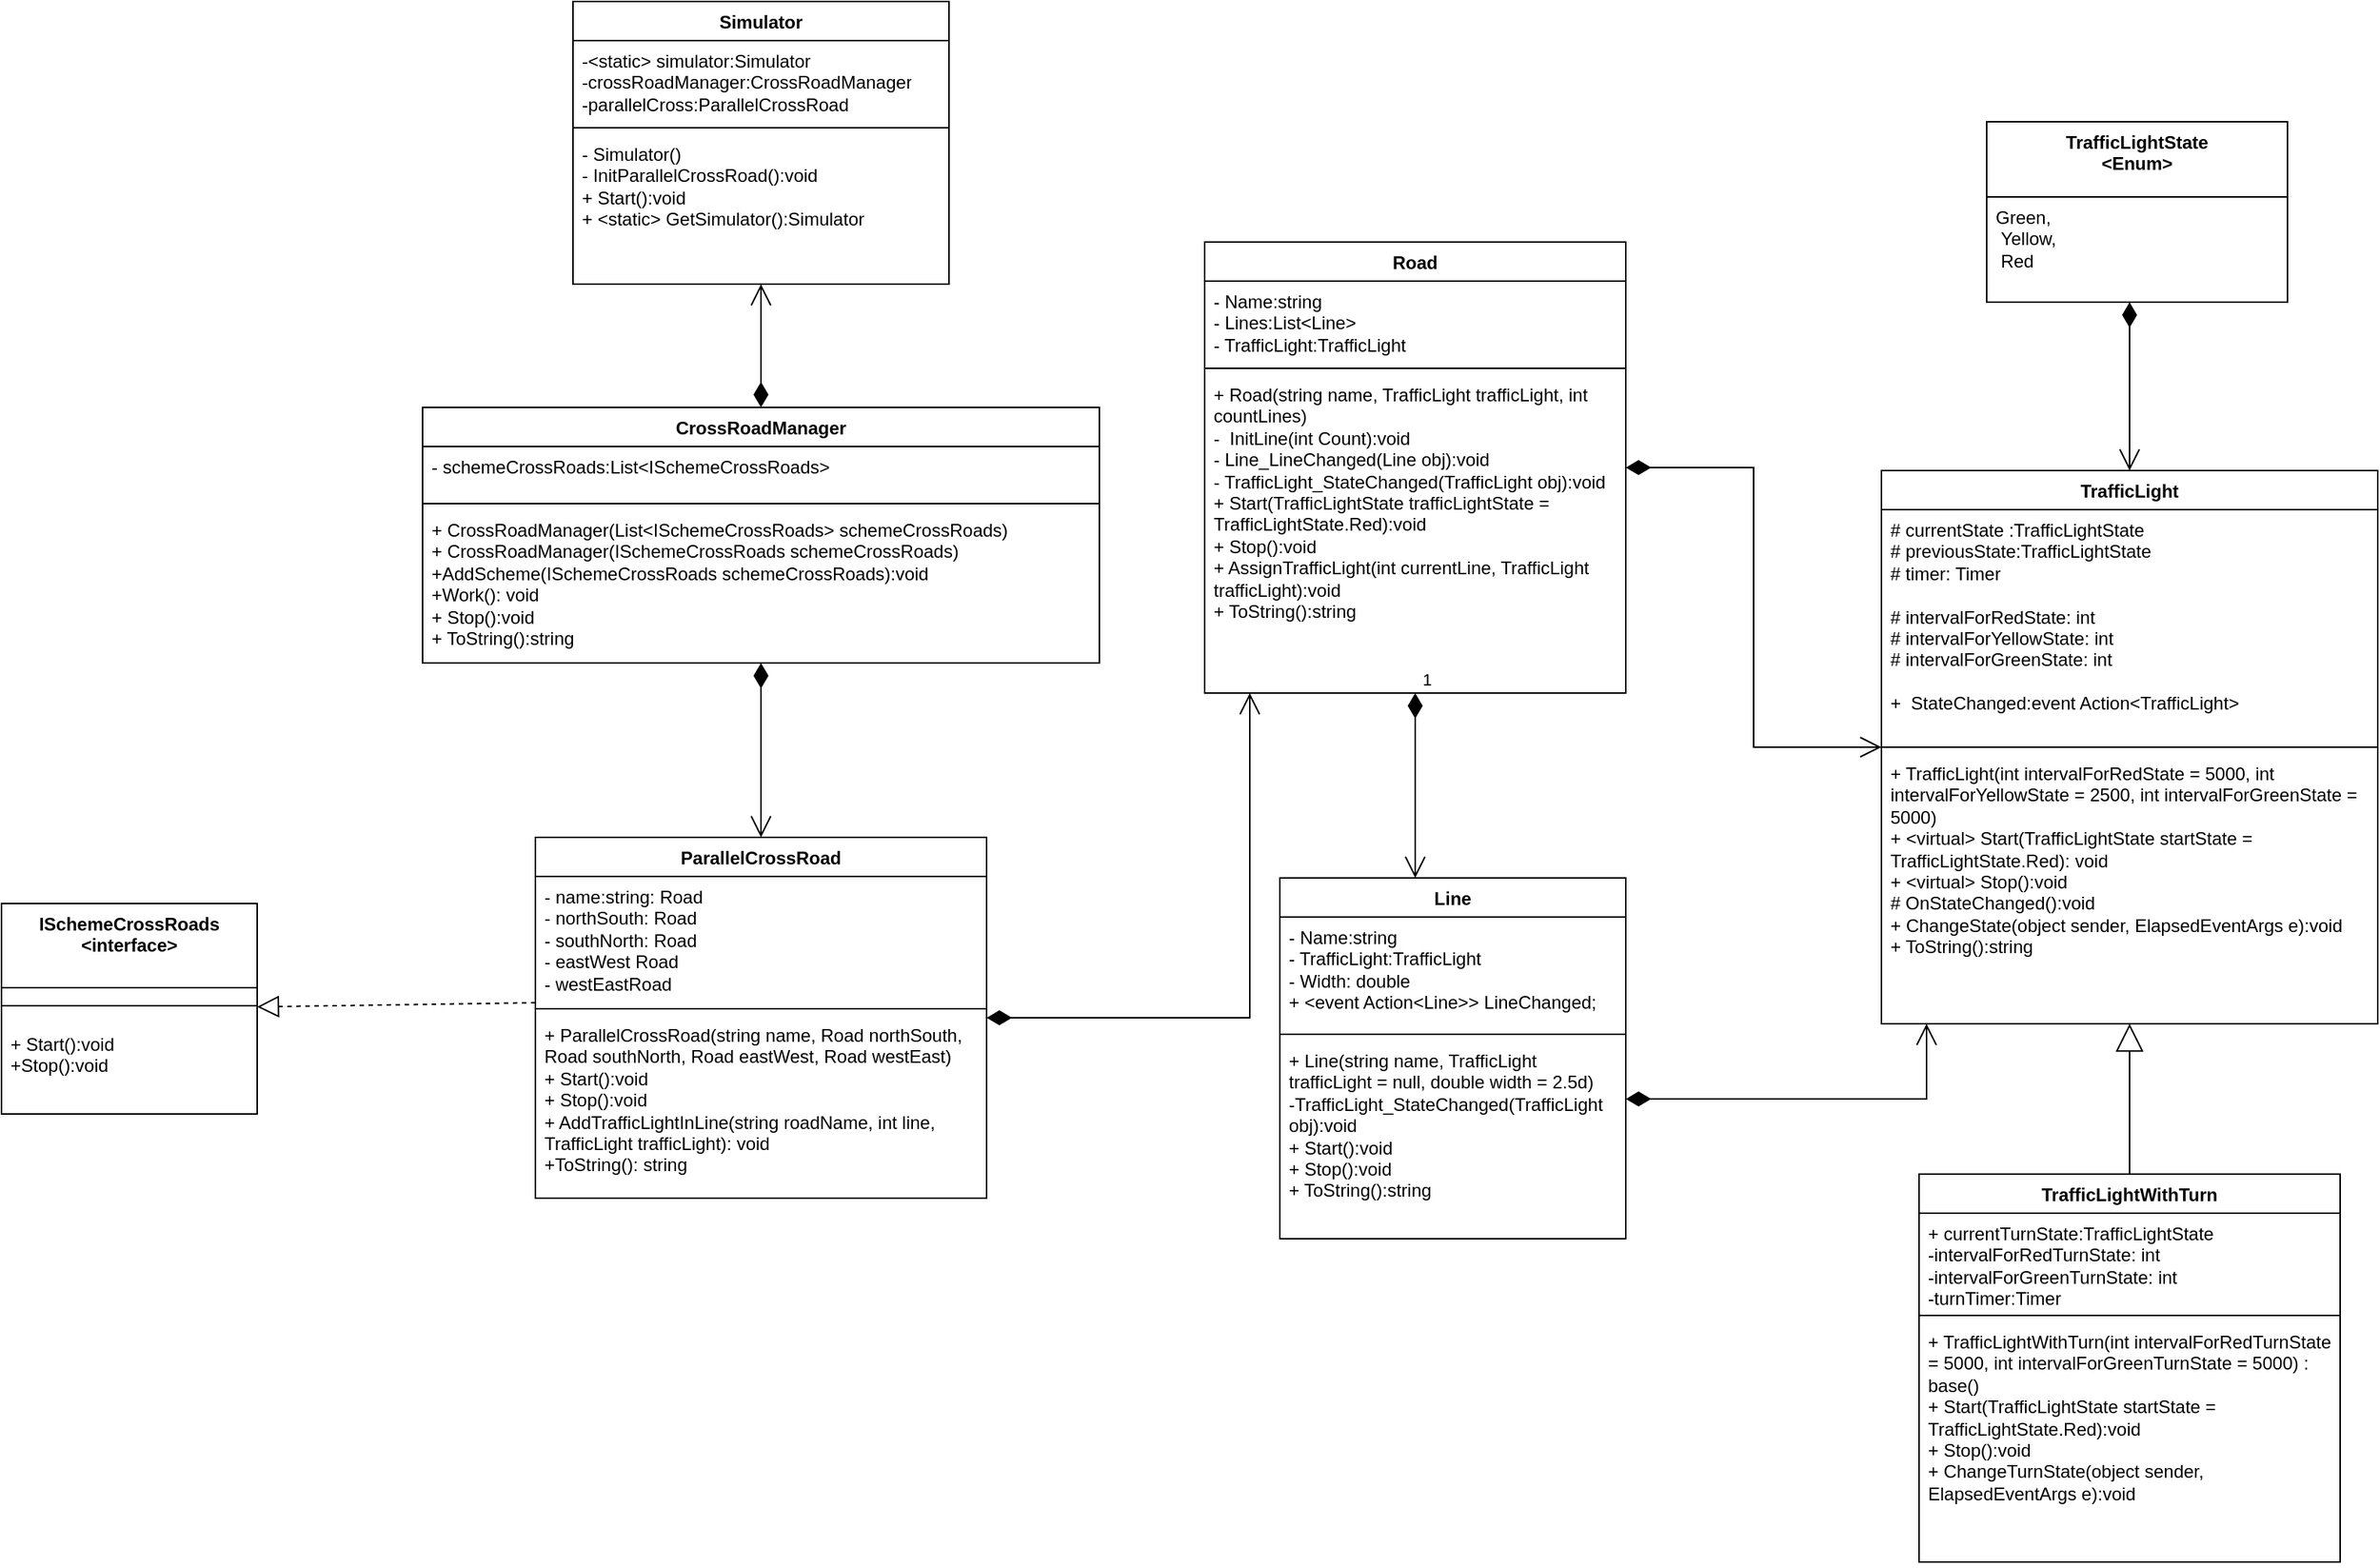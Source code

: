 <mxfile version="21.3.5" type="device">
  <diagram name="Page-1" id="Qs_2nJS1f51r6cSboJnc">
    <mxGraphModel dx="2045" dy="663" grid="1" gridSize="10" guides="1" tooltips="1" connect="1" arrows="1" fold="1" page="1" pageScale="1" pageWidth="850" pageHeight="1100" math="0" shadow="0">
      <root>
        <mxCell id="0" />
        <mxCell id="1" parent="0" />
        <mxCell id="GvqU-BxOqDRdRS-n0hCH-2" value="Road&lt;br&gt;" style="swimlane;fontStyle=1;align=center;verticalAlign=top;childLayout=stackLayout;horizontal=1;startSize=26;horizontalStack=0;resizeParent=1;resizeParentMax=0;resizeLast=0;collapsible=1;marginBottom=0;whiteSpace=wrap;html=1;" parent="1" vertex="1">
          <mxGeometry x="50" y="170" width="280" height="300" as="geometry" />
        </mxCell>
        <mxCell id="GvqU-BxOqDRdRS-n0hCH-3" value="- Name:string&lt;br&gt;- Lines:List&amp;lt;Line&amp;gt;&lt;br&gt;- TrafficLight:TrafficLight&amp;nbsp;&lt;br&gt;&amp;nbsp;" style="text;strokeColor=none;fillColor=none;align=left;verticalAlign=top;spacingLeft=4;spacingRight=4;overflow=hidden;rotatable=0;points=[[0,0.5],[1,0.5]];portConstraint=eastwest;whiteSpace=wrap;html=1;" parent="GvqU-BxOqDRdRS-n0hCH-2" vertex="1">
          <mxGeometry y="26" width="280" height="54" as="geometry" />
        </mxCell>
        <mxCell id="GvqU-BxOqDRdRS-n0hCH-4" value="" style="line;strokeWidth=1;fillColor=none;align=left;verticalAlign=middle;spacingTop=-1;spacingLeft=3;spacingRight=3;rotatable=0;labelPosition=right;points=[];portConstraint=eastwest;strokeColor=inherit;" parent="GvqU-BxOqDRdRS-n0hCH-2" vertex="1">
          <mxGeometry y="80" width="280" height="8" as="geometry" />
        </mxCell>
        <mxCell id="GvqU-BxOqDRdRS-n0hCH-5" value="+ Road(string name, TrafficLight trafficLight, int countLines)&lt;br&gt;-&amp;nbsp; InitLine(int Count):void&lt;br&gt;- Line_LineChanged(Line obj):void&lt;br&gt;- TrafficLight_StateChanged(TrafficLight obj):void&lt;br&gt;+ Start(TrafficLightState trafficLightState = TrafficLightState.Red):void&lt;br&gt;+ Stop():void&lt;br&gt;+ AssignTrafficLight(int currentLine, TrafficLight trafficLight):void&lt;br&gt;+ ToString():string&lt;br&gt;&lt;br&gt;&lt;br&gt;" style="text;strokeColor=none;fillColor=none;align=left;verticalAlign=top;spacingLeft=4;spacingRight=4;overflow=hidden;rotatable=0;points=[[0,0.5],[1,0.5]];portConstraint=eastwest;whiteSpace=wrap;html=1;" parent="GvqU-BxOqDRdRS-n0hCH-2" vertex="1">
          <mxGeometry y="88" width="280" height="212" as="geometry" />
        </mxCell>
        <mxCell id="GvqU-BxOqDRdRS-n0hCH-6" value="CrossRoadManager&lt;br&gt;" style="swimlane;fontStyle=1;align=center;verticalAlign=top;childLayout=stackLayout;horizontal=1;startSize=26;horizontalStack=0;resizeParent=1;resizeParentMax=0;resizeLast=0;collapsible=1;marginBottom=0;whiteSpace=wrap;html=1;" parent="1" vertex="1">
          <mxGeometry x="-470" y="280" width="450" height="170" as="geometry" />
        </mxCell>
        <mxCell id="GvqU-BxOqDRdRS-n0hCH-7" value="&lt;div&gt;- schemeCrossRoads:List&amp;lt;ISchemeCrossRoads&amp;gt;&lt;/div&gt;" style="text;strokeColor=none;fillColor=none;align=left;verticalAlign=top;spacingLeft=4;spacingRight=4;overflow=hidden;rotatable=0;points=[[0,0.5],[1,0.5]];portConstraint=eastwest;whiteSpace=wrap;html=1;" parent="GvqU-BxOqDRdRS-n0hCH-6" vertex="1">
          <mxGeometry y="26" width="450" height="34" as="geometry" />
        </mxCell>
        <mxCell id="GvqU-BxOqDRdRS-n0hCH-8" value="" style="line;strokeWidth=1;fillColor=none;align=left;verticalAlign=middle;spacingTop=-1;spacingLeft=3;spacingRight=3;rotatable=0;labelPosition=right;points=[];portConstraint=eastwest;strokeColor=inherit;" parent="GvqU-BxOqDRdRS-n0hCH-6" vertex="1">
          <mxGeometry y="60" width="450" height="8" as="geometry" />
        </mxCell>
        <mxCell id="GvqU-BxOqDRdRS-n0hCH-9" value="+ CrossRoadManager(List&amp;lt;ISchemeCrossRoads&amp;gt; schemeCrossRoads)&lt;br&gt;+ CrossRoadManager(ISchemeCrossRoads schemeCrossRoads)&lt;br&gt;+AddScheme(ISchemeCrossRoads schemeCrossRoads):void&amp;nbsp;&lt;br&gt;+Work(): void&lt;br&gt;+ Stop():void&lt;br&gt;+ ToString():string" style="text;strokeColor=none;fillColor=none;align=left;verticalAlign=top;spacingLeft=4;spacingRight=4;overflow=hidden;rotatable=0;points=[[0,0.5],[1,0.5]];portConstraint=eastwest;whiteSpace=wrap;html=1;" parent="GvqU-BxOqDRdRS-n0hCH-6" vertex="1">
          <mxGeometry y="68" width="450" height="102" as="geometry" />
        </mxCell>
        <mxCell id="GvqU-BxOqDRdRS-n0hCH-11" value="ISchemeCrossRoads&lt;br&gt;&amp;lt;interface&amp;gt;" style="swimlane;fontStyle=1;align=center;verticalAlign=top;childLayout=stackLayout;horizontal=1;startSize=56;horizontalStack=0;resizeParent=1;resizeParentMax=0;resizeLast=0;collapsible=1;marginBottom=0;whiteSpace=wrap;html=1;" parent="1" vertex="1">
          <mxGeometry x="-750" y="610" width="170" height="140" as="geometry" />
        </mxCell>
        <mxCell id="GvqU-BxOqDRdRS-n0hCH-13" value="" style="line;strokeWidth=1;fillColor=none;align=left;verticalAlign=middle;spacingTop=-1;spacingLeft=3;spacingRight=3;rotatable=0;labelPosition=right;points=[];portConstraint=eastwest;strokeColor=inherit;" parent="GvqU-BxOqDRdRS-n0hCH-11" vertex="1">
          <mxGeometry y="56" width="170" height="24" as="geometry" />
        </mxCell>
        <mxCell id="GvqU-BxOqDRdRS-n0hCH-14" value="+ Start():void&lt;br&gt;+Stop():void" style="text;strokeColor=none;fillColor=none;align=left;verticalAlign=top;spacingLeft=4;spacingRight=4;overflow=hidden;rotatable=0;points=[[0,0.5],[1,0.5]];portConstraint=eastwest;whiteSpace=wrap;html=1;" parent="GvqU-BxOqDRdRS-n0hCH-11" vertex="1">
          <mxGeometry y="80" width="170" height="60" as="geometry" />
        </mxCell>
        <mxCell id="GvqU-BxOqDRdRS-n0hCH-15" value="Line" style="swimlane;fontStyle=1;align=center;verticalAlign=top;childLayout=stackLayout;horizontal=1;startSize=26;horizontalStack=0;resizeParent=1;resizeParentMax=0;resizeLast=0;collapsible=1;marginBottom=0;whiteSpace=wrap;html=1;" parent="1" vertex="1">
          <mxGeometry x="100" y="593" width="230" height="240" as="geometry" />
        </mxCell>
        <mxCell id="GvqU-BxOqDRdRS-n0hCH-16" value="- Name:string&lt;br&gt;- TrafficLight:TrafficLight&amp;nbsp;&lt;br&gt;- Width: double&lt;br&gt;+ &amp;lt;event Action&amp;lt;Line&amp;gt;&amp;gt; LineChanged;" style="text;strokeColor=none;fillColor=none;align=left;verticalAlign=top;spacingLeft=4;spacingRight=4;overflow=hidden;rotatable=0;points=[[0,0.5],[1,0.5]];portConstraint=eastwest;whiteSpace=wrap;html=1;" parent="GvqU-BxOqDRdRS-n0hCH-15" vertex="1">
          <mxGeometry y="26" width="230" height="74" as="geometry" />
        </mxCell>
        <mxCell id="GvqU-BxOqDRdRS-n0hCH-17" value="" style="line;strokeWidth=1;fillColor=none;align=left;verticalAlign=middle;spacingTop=-1;spacingLeft=3;spacingRight=3;rotatable=0;labelPosition=right;points=[];portConstraint=eastwest;strokeColor=inherit;" parent="GvqU-BxOqDRdRS-n0hCH-15" vertex="1">
          <mxGeometry y="100" width="230" height="8" as="geometry" />
        </mxCell>
        <mxCell id="GvqU-BxOqDRdRS-n0hCH-18" value="+ Line(string name, TrafficLight trafficLight = null, double width = 2.5d)&lt;br&gt;-TrafficLight_StateChanged(TrafficLight obj):void&amp;nbsp;&lt;br&gt;+ Start():void&lt;br&gt;+ Stop():void&lt;br&gt;+ ToString():string" style="text;strokeColor=none;fillColor=none;align=left;verticalAlign=top;spacingLeft=4;spacingRight=4;overflow=hidden;rotatable=0;points=[[0,0.5],[1,0.5]];portConstraint=eastwest;whiteSpace=wrap;html=1;" parent="GvqU-BxOqDRdRS-n0hCH-15" vertex="1">
          <mxGeometry y="108" width="230" height="132" as="geometry" />
        </mxCell>
        <mxCell id="GvqU-BxOqDRdRS-n0hCH-19" value="ParallelCrossRoad" style="swimlane;fontStyle=1;align=center;verticalAlign=top;childLayout=stackLayout;horizontal=1;startSize=26;horizontalStack=0;resizeParent=1;resizeParentMax=0;resizeLast=0;collapsible=1;marginBottom=0;whiteSpace=wrap;html=1;" parent="1" vertex="1">
          <mxGeometry x="-395" y="566" width="300" height="240" as="geometry" />
        </mxCell>
        <mxCell id="GvqU-BxOqDRdRS-n0hCH-20" value="&lt;div&gt;- name:string: Road&lt;/div&gt;&lt;div&gt;&lt;span style=&quot;background-color: initial;&quot;&gt;- northSouth: Road&lt;/span&gt;&lt;/div&gt;&lt;div&gt;- southNorth: Road&lt;/div&gt;&lt;div&gt;- eastWest Road&lt;/div&gt;&lt;div&gt;- westEastRoad&lt;/div&gt;" style="text;strokeColor=none;fillColor=none;align=left;verticalAlign=top;spacingLeft=4;spacingRight=4;overflow=hidden;rotatable=0;points=[[0,0.5],[1,0.5]];portConstraint=eastwest;whiteSpace=wrap;html=1;" parent="GvqU-BxOqDRdRS-n0hCH-19" vertex="1">
          <mxGeometry y="26" width="300" height="84" as="geometry" />
        </mxCell>
        <mxCell id="GvqU-BxOqDRdRS-n0hCH-21" value="" style="line;strokeWidth=1;fillColor=none;align=left;verticalAlign=middle;spacingTop=-1;spacingLeft=3;spacingRight=3;rotatable=0;labelPosition=right;points=[];portConstraint=eastwest;strokeColor=inherit;" parent="GvqU-BxOqDRdRS-n0hCH-19" vertex="1">
          <mxGeometry y="110" width="300" height="8" as="geometry" />
        </mxCell>
        <mxCell id="GvqU-BxOqDRdRS-n0hCH-22" value="+ ParallelCrossRoad(string name, Road northSouth, Road southNorth, Road eastWest, Road westEast)&lt;br&gt;+ Start():void&lt;br&gt;+ Stop():void&lt;br&gt;+ AddTrafficLightInLine(string roadName, int line, TrafficLight trafficLight): void&lt;br&gt;+ToString(): string" style="text;strokeColor=none;fillColor=none;align=left;verticalAlign=top;spacingLeft=4;spacingRight=4;overflow=hidden;rotatable=0;points=[[0,0.5],[1,0.5]];portConstraint=eastwest;whiteSpace=wrap;html=1;" parent="GvqU-BxOqDRdRS-n0hCH-19" vertex="1">
          <mxGeometry y="118" width="300" height="122" as="geometry" />
        </mxCell>
        <mxCell id="GvqU-BxOqDRdRS-n0hCH-23" value="Simulator" style="swimlane;fontStyle=1;align=center;verticalAlign=top;childLayout=stackLayout;horizontal=1;startSize=26;horizontalStack=0;resizeParent=1;resizeParentMax=0;resizeLast=0;collapsible=1;marginBottom=0;whiteSpace=wrap;html=1;" parent="1" vertex="1">
          <mxGeometry x="-370" y="10" width="250" height="188" as="geometry" />
        </mxCell>
        <mxCell id="GvqU-BxOqDRdRS-n0hCH-24" value="-&amp;lt;static&amp;gt; simulator:Simulator&lt;br&gt;-crossRoadManager:CrossRoadManager&lt;br&gt;-parallelCross:ParallelCrossRoad&amp;nbsp;" style="text;strokeColor=none;fillColor=none;align=left;verticalAlign=top;spacingLeft=4;spacingRight=4;overflow=hidden;rotatable=0;points=[[0,0.5],[1,0.5]];portConstraint=eastwest;whiteSpace=wrap;html=1;" parent="GvqU-BxOqDRdRS-n0hCH-23" vertex="1">
          <mxGeometry y="26" width="250" height="54" as="geometry" />
        </mxCell>
        <mxCell id="GvqU-BxOqDRdRS-n0hCH-25" value="" style="line;strokeWidth=1;fillColor=none;align=left;verticalAlign=middle;spacingTop=-1;spacingLeft=3;spacingRight=3;rotatable=0;labelPosition=right;points=[];portConstraint=eastwest;strokeColor=inherit;" parent="GvqU-BxOqDRdRS-n0hCH-23" vertex="1">
          <mxGeometry y="80" width="250" height="8" as="geometry" />
        </mxCell>
        <mxCell id="GvqU-BxOqDRdRS-n0hCH-26" value="- Simulator()&lt;br&gt;- InitParallelCrossRoad():void&amp;nbsp;&lt;br&gt;+ Start():void&amp;nbsp;&lt;br&gt;+ &amp;lt;static&amp;gt; GetSimulator():Simulator&amp;nbsp;" style="text;strokeColor=none;fillColor=none;align=left;verticalAlign=top;spacingLeft=4;spacingRight=4;overflow=hidden;rotatable=0;points=[[0,0.5],[1,0.5]];portConstraint=eastwest;whiteSpace=wrap;html=1;" parent="GvqU-BxOqDRdRS-n0hCH-23" vertex="1">
          <mxGeometry y="88" width="250" height="100" as="geometry" />
        </mxCell>
        <mxCell id="GvqU-BxOqDRdRS-n0hCH-27" value="TrafficLight" style="swimlane;fontStyle=1;align=center;verticalAlign=top;childLayout=stackLayout;horizontal=1;startSize=26;horizontalStack=0;resizeParent=1;resizeParentMax=0;resizeLast=0;collapsible=1;marginBottom=0;whiteSpace=wrap;html=1;" parent="1" vertex="1">
          <mxGeometry x="500" y="322" width="330" height="368" as="geometry" />
        </mxCell>
        <mxCell id="GvqU-BxOqDRdRS-n0hCH-28" value="&lt;div&gt;# currentState :TrafficLightState&lt;/div&gt;&lt;div&gt;# previousState:TrafficLightState&amp;nbsp;&amp;nbsp;&lt;/div&gt;&lt;div&gt;&lt;span style=&quot;background-color: initial;&quot;&gt;# timer: Timer&lt;/span&gt;&lt;/div&gt;&lt;div&gt;&lt;br&gt;&lt;/div&gt;&lt;div&gt;# intervalForRedState: int&lt;/div&gt;&lt;div&gt;# intervalForYellowState: int&lt;/div&gt;&lt;div&gt;# intervalForGreenState: int&lt;/div&gt;&lt;div&gt;&lt;br&gt;&lt;/div&gt;&lt;div&gt;+&amp;nbsp; StateChanged:event Action&amp;lt;TrafficLight&amp;gt;&lt;/div&gt;" style="text;strokeColor=none;fillColor=none;align=left;verticalAlign=top;spacingLeft=4;spacingRight=4;overflow=hidden;rotatable=0;points=[[0,0.5],[1,0.5]];portConstraint=eastwest;whiteSpace=wrap;html=1;" parent="GvqU-BxOqDRdRS-n0hCH-27" vertex="1">
          <mxGeometry y="26" width="330" height="154" as="geometry" />
        </mxCell>
        <mxCell id="GvqU-BxOqDRdRS-n0hCH-29" value="" style="line;strokeWidth=1;fillColor=none;align=left;verticalAlign=middle;spacingTop=-1;spacingLeft=3;spacingRight=3;rotatable=0;labelPosition=right;points=[];portConstraint=eastwest;strokeColor=inherit;" parent="GvqU-BxOqDRdRS-n0hCH-27" vertex="1">
          <mxGeometry y="180" width="330" height="8" as="geometry" />
        </mxCell>
        <mxCell id="GvqU-BxOqDRdRS-n0hCH-30" value="+ TrafficLight(int intervalForRedState = 5000, int intervalForYellowState = 2500, int intervalForGreenState = 5000)&lt;br&gt;+ &amp;lt;virtual&amp;gt; Start(TrafficLightState startState = TrafficLightState.Red): void&lt;br&gt;+ &amp;lt;virtual&amp;gt; Stop():void&amp;nbsp;&lt;br&gt;# OnStateChanged():void&lt;br&gt;+ ChangeState(object sender, ElapsedEventArgs e):void&lt;br&gt;+ ToString():string&amp;nbsp;&lt;br&gt;&lt;br&gt;" style="text;strokeColor=none;fillColor=none;align=left;verticalAlign=top;spacingLeft=4;spacingRight=4;overflow=hidden;rotatable=0;points=[[0,0.5],[1,0.5]];portConstraint=eastwest;whiteSpace=wrap;html=1;" parent="GvqU-BxOqDRdRS-n0hCH-27" vertex="1">
          <mxGeometry y="188" width="330" height="180" as="geometry" />
        </mxCell>
        <mxCell id="GvqU-BxOqDRdRS-n0hCH-31" value="TrafficLightWithTurn" style="swimlane;fontStyle=1;align=center;verticalAlign=top;childLayout=stackLayout;horizontal=1;startSize=26;horizontalStack=0;resizeParent=1;resizeParentMax=0;resizeLast=0;collapsible=1;marginBottom=0;whiteSpace=wrap;html=1;" parent="1" vertex="1">
          <mxGeometry x="525" y="790" width="280" height="258" as="geometry" />
        </mxCell>
        <mxCell id="GvqU-BxOqDRdRS-n0hCH-32" value="&lt;div&gt;+ currentTurnState:TrafficLightState&amp;nbsp;&lt;/div&gt;&lt;div&gt;&lt;span style=&quot;background-color: initial;&quot;&gt;-intervalForRedTurnState: int&lt;/span&gt;&lt;br&gt;&lt;/div&gt;&lt;div&gt;-intervalForGreenTurnState: int&lt;/div&gt;&lt;div&gt;&lt;span style=&quot;background-color: initial;&quot;&gt;-turnTimer:Timer&lt;/span&gt;&lt;br&gt;&lt;/div&gt;" style="text;strokeColor=none;fillColor=none;align=left;verticalAlign=top;spacingLeft=4;spacingRight=4;overflow=hidden;rotatable=0;points=[[0,0.5],[1,0.5]];portConstraint=eastwest;whiteSpace=wrap;html=1;" parent="GvqU-BxOqDRdRS-n0hCH-31" vertex="1">
          <mxGeometry y="26" width="280" height="64" as="geometry" />
        </mxCell>
        <mxCell id="GvqU-BxOqDRdRS-n0hCH-33" value="" style="line;strokeWidth=1;fillColor=none;align=left;verticalAlign=middle;spacingTop=-1;spacingLeft=3;spacingRight=3;rotatable=0;labelPosition=right;points=[];portConstraint=eastwest;strokeColor=inherit;" parent="GvqU-BxOqDRdRS-n0hCH-31" vertex="1">
          <mxGeometry y="90" width="280" height="8" as="geometry" />
        </mxCell>
        <mxCell id="GvqU-BxOqDRdRS-n0hCH-34" value="+ TrafficLightWithTurn(int intervalForRedTurnState = 5000, int intervalForGreenTurnState = 5000) : base()&lt;br&gt;+ Start(TrafficLightState startState = TrafficLightState.Red):void&lt;br&gt;+ Stop():void&lt;br&gt;+ ChangeTurnState(object sender, ElapsedEventArgs e):void&lt;br&gt;" style="text;strokeColor=none;fillColor=none;align=left;verticalAlign=top;spacingLeft=4;spacingRight=4;overflow=hidden;rotatable=0;points=[[0,0.5],[1,0.5]];portConstraint=eastwest;whiteSpace=wrap;html=1;" parent="GvqU-BxOqDRdRS-n0hCH-31" vertex="1">
          <mxGeometry y="98" width="280" height="160" as="geometry" />
        </mxCell>
        <mxCell id="GvqU-BxOqDRdRS-n0hCH-43" value="" style="endArrow=block;dashed=1;endFill=0;endSize=12;html=1;rounded=0;exitX=0;exitY=1;exitDx=0;exitDy=0;exitPerimeter=0;" parent="1" source="GvqU-BxOqDRdRS-n0hCH-20" target="GvqU-BxOqDRdRS-n0hCH-11" edge="1">
          <mxGeometry width="160" relative="1" as="geometry">
            <mxPoint x="80" y="520" as="sourcePoint" />
            <mxPoint x="50" y="362" as="targetPoint" />
          </mxGeometry>
        </mxCell>
        <mxCell id="GvqU-BxOqDRdRS-n0hCH-44" value="" style="endArrow=block;endSize=16;endFill=0;html=1;rounded=0;exitX=0.5;exitY=0;exitDx=0;exitDy=0;" parent="1" source="GvqU-BxOqDRdRS-n0hCH-31" target="GvqU-BxOqDRdRS-n0hCH-27" edge="1">
          <mxGeometry width="160" relative="1" as="geometry">
            <mxPoint x="710" y="570" as="sourcePoint" />
            <mxPoint x="870" y="570" as="targetPoint" />
          </mxGeometry>
        </mxCell>
        <mxCell id="GvqU-BxOqDRdRS-n0hCH-59" value="" style="endArrow=open;html=1;endSize=12;startArrow=diamondThin;startSize=14;startFill=1;edgeStyle=orthogonalEdgeStyle;align=left;verticalAlign=bottom;rounded=0;" parent="1" source="GvqU-BxOqDRdRS-n0hCH-6" target="GvqU-BxOqDRdRS-n0hCH-19" edge="1">
          <mxGeometry x="-0.741" y="65" relative="1" as="geometry">
            <mxPoint x="210" y="270" as="sourcePoint" />
            <mxPoint x="370" y="270" as="targetPoint" />
            <mxPoint as="offset" />
          </mxGeometry>
        </mxCell>
        <mxCell id="GvqU-BxOqDRdRS-n0hCH-61" value="" style="endArrow=open;html=1;endSize=12;startArrow=diamondThin;startSize=14;startFill=1;edgeStyle=orthogonalEdgeStyle;align=left;verticalAlign=bottom;rounded=0;" parent="1" source="GvqU-BxOqDRdRS-n0hCH-19" target="GvqU-BxOqDRdRS-n0hCH-2" edge="1">
          <mxGeometry x="0.403" y="20" relative="1" as="geometry">
            <mxPoint x="500" y="410" as="sourcePoint" />
            <mxPoint x="660" y="410" as="targetPoint" />
            <mxPoint x="-20" y="17" as="offset" />
            <Array as="points">
              <mxPoint x="80" y="686" />
            </Array>
          </mxGeometry>
        </mxCell>
        <mxCell id="GvqU-BxOqDRdRS-n0hCH-62" value="1" style="endArrow=open;html=1;endSize=12;startArrow=diamondThin;startSize=14;startFill=1;edgeStyle=orthogonalEdgeStyle;align=left;verticalAlign=bottom;rounded=0;" parent="1" source="GvqU-BxOqDRdRS-n0hCH-2" target="GvqU-BxOqDRdRS-n0hCH-15" edge="1">
          <mxGeometry x="-1" y="3" relative="1" as="geometry">
            <mxPoint x="370" y="422.5" as="sourcePoint" />
            <mxPoint x="450" y="423" as="targetPoint" />
            <Array as="points">
              <mxPoint x="215" y="440" />
              <mxPoint x="215" y="440" />
            </Array>
          </mxGeometry>
        </mxCell>
        <mxCell id="GvqU-BxOqDRdRS-n0hCH-63" value="" style="endArrow=open;html=1;endSize=12;startArrow=diamondThin;startSize=14;startFill=1;edgeStyle=orthogonalEdgeStyle;align=left;verticalAlign=bottom;rounded=0;" parent="1" source="GvqU-BxOqDRdRS-n0hCH-15" target="GvqU-BxOqDRdRS-n0hCH-27" edge="1">
          <mxGeometry x="-0.878" y="60" relative="1" as="geometry">
            <mxPoint x="380" y="432.5" as="sourcePoint" />
            <mxPoint x="460" y="433" as="targetPoint" />
            <Array as="points">
              <mxPoint x="190" y="740" />
              <mxPoint x="530" y="740" />
            </Array>
            <mxPoint as="offset" />
          </mxGeometry>
        </mxCell>
        <mxCell id="GvqU-BxOqDRdRS-n0hCH-64" value="" style="endArrow=open;html=1;endSize=12;startArrow=diamondThin;startSize=14;startFill=1;edgeStyle=orthogonalEdgeStyle;align=left;verticalAlign=bottom;rounded=0;" parent="1" source="GvqU-BxOqDRdRS-n0hCH-2" target="GvqU-BxOqDRdRS-n0hCH-27" edge="1">
          <mxGeometry x="-0.308" y="99" relative="1" as="geometry">
            <mxPoint x="390" y="442.5" as="sourcePoint" />
            <mxPoint x="470" y="443" as="targetPoint" />
            <mxPoint x="-64" y="-93" as="offset" />
          </mxGeometry>
        </mxCell>
        <mxCell id="GvqU-BxOqDRdRS-n0hCH-65" value="" style="endArrow=open;html=1;endSize=12;startArrow=diamondThin;startSize=14;startFill=1;edgeStyle=orthogonalEdgeStyle;align=left;verticalAlign=bottom;rounded=0;" parent="1" source="GvqU-BxOqDRdRS-n0hCH-6" target="GvqU-BxOqDRdRS-n0hCH-23" edge="1">
          <mxGeometry x="-0.048" y="-145" relative="1" as="geometry">
            <mxPoint x="400" y="452.5" as="sourcePoint" />
            <mxPoint x="480" y="453" as="targetPoint" />
            <mxPoint as="offset" />
          </mxGeometry>
        </mxCell>
        <mxCell id="EE4O2bPl8Eep7Ar-mc82-5" value="TrafficLightState&lt;br&gt;&amp;lt;Enum&amp;gt;" style="swimlane;fontStyle=1;align=center;verticalAlign=top;childLayout=stackLayout;horizontal=1;startSize=50;horizontalStack=0;resizeParent=1;resizeParentMax=0;resizeLast=0;collapsible=1;marginBottom=0;whiteSpace=wrap;html=1;" parent="1" vertex="1">
          <mxGeometry x="570" y="90" width="200" height="120" as="geometry" />
        </mxCell>
        <mxCell id="EE4O2bPl8Eep7Ar-mc82-6" value="&lt;div&gt;Green,&lt;/div&gt;&lt;div&gt;&amp;nbsp;Yellow,&lt;/div&gt;&lt;div&gt;&amp;nbsp;Red&lt;/div&gt;" style="text;strokeColor=none;fillColor=none;align=left;verticalAlign=top;spacingLeft=4;spacingRight=4;overflow=hidden;rotatable=0;points=[[0,0.5],[1,0.5]];portConstraint=eastwest;whiteSpace=wrap;html=1;" parent="EE4O2bPl8Eep7Ar-mc82-5" vertex="1">
          <mxGeometry y="50" width="200" height="70" as="geometry" />
        </mxCell>
        <mxCell id="EE4O2bPl8Eep7Ar-mc82-9" value="" style="endArrow=open;html=1;endSize=12;startArrow=diamondThin;startSize=14;startFill=1;edgeStyle=orthogonalEdgeStyle;align=left;verticalAlign=bottom;rounded=0;" parent="1" source="EE4O2bPl8Eep7Ar-mc82-5" target="GvqU-BxOqDRdRS-n0hCH-27" edge="1">
          <mxGeometry x="-0.308" y="99" relative="1" as="geometry">
            <mxPoint x="340" y="330" as="sourcePoint" />
            <mxPoint x="510" y="516" as="targetPoint" />
            <mxPoint x="-64" y="-93" as="offset" />
            <Array as="points">
              <mxPoint x="665" y="240" />
              <mxPoint x="665" y="240" />
            </Array>
          </mxGeometry>
        </mxCell>
      </root>
    </mxGraphModel>
  </diagram>
</mxfile>
